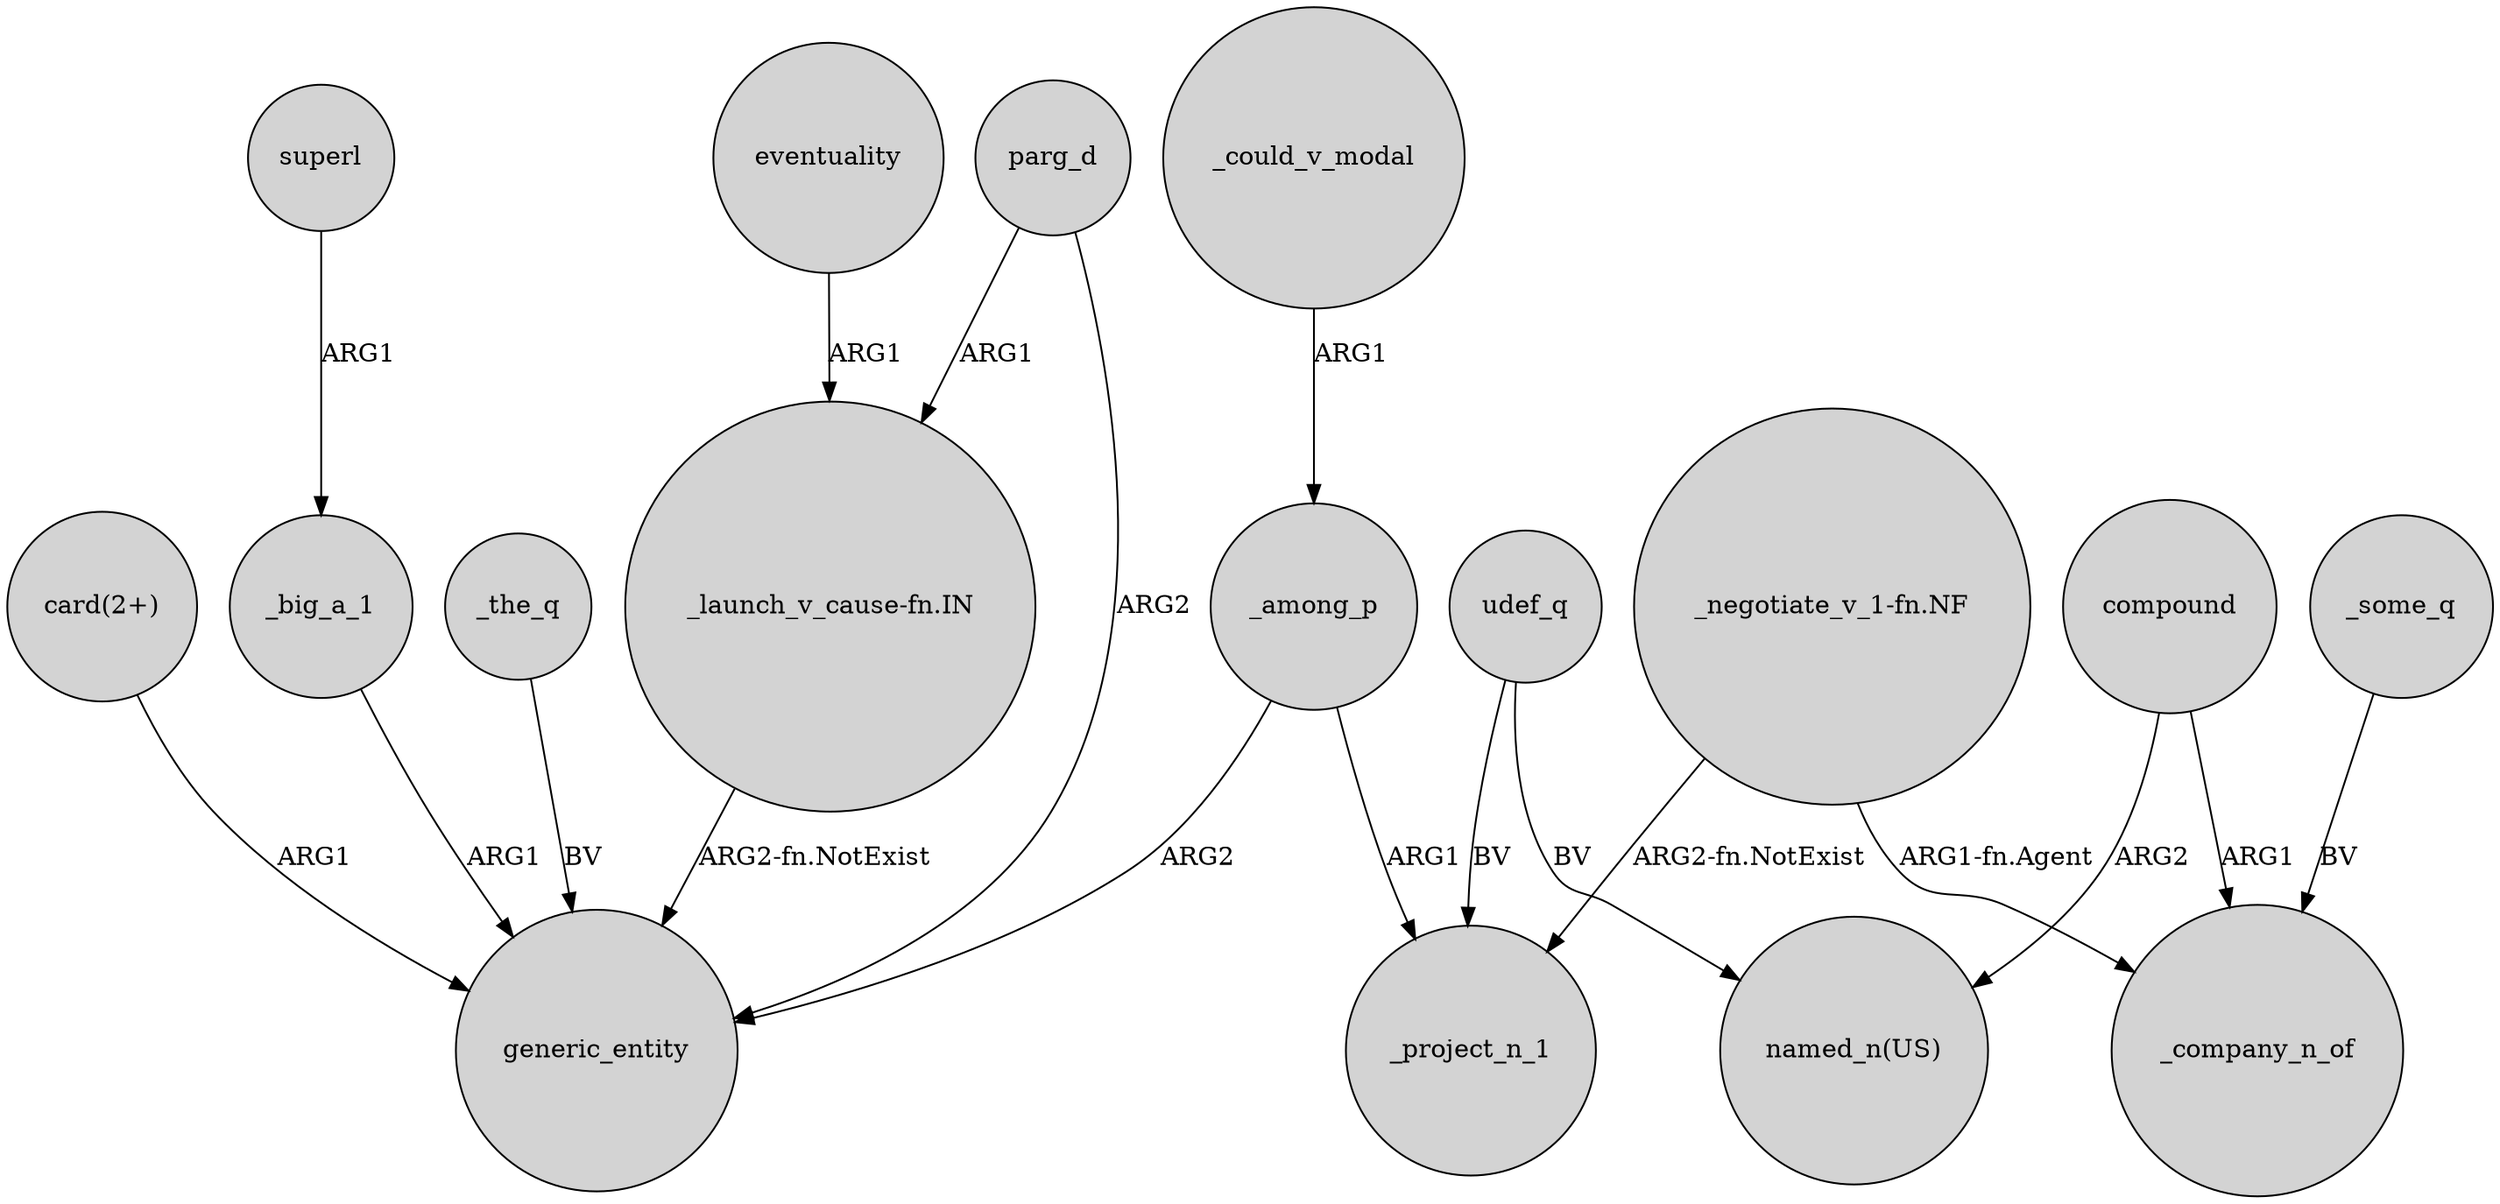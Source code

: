 digraph {
	node [shape=circle style=filled]
	parg_d -> generic_entity [label=ARG2]
	_the_q -> generic_entity [label=BV]
	_could_v_modal -> _among_p [label=ARG1]
	udef_q -> "named_n(US)" [label=BV]
	_some_q -> _company_n_of [label=BV]
	eventuality -> "_launch_v_cause-fn.IN" [label=ARG1]
	compound -> "named_n(US)" [label=ARG2]
	"_negotiate_v_1-fn.NF" -> _company_n_of [label="ARG1-fn.Agent"]
	"_negotiate_v_1-fn.NF" -> _project_n_1 [label="ARG2-fn.NotExist"]
	_big_a_1 -> generic_entity [label=ARG1]
	udef_q -> _project_n_1 [label=BV]
	superl -> _big_a_1 [label=ARG1]
	"card(2+)" -> generic_entity [label=ARG1]
	"_launch_v_cause-fn.IN" -> generic_entity [label="ARG2-fn.NotExist"]
	_among_p -> generic_entity [label=ARG2]
	_among_p -> _project_n_1 [label=ARG1]
	parg_d -> "_launch_v_cause-fn.IN" [label=ARG1]
	compound -> _company_n_of [label=ARG1]
}
